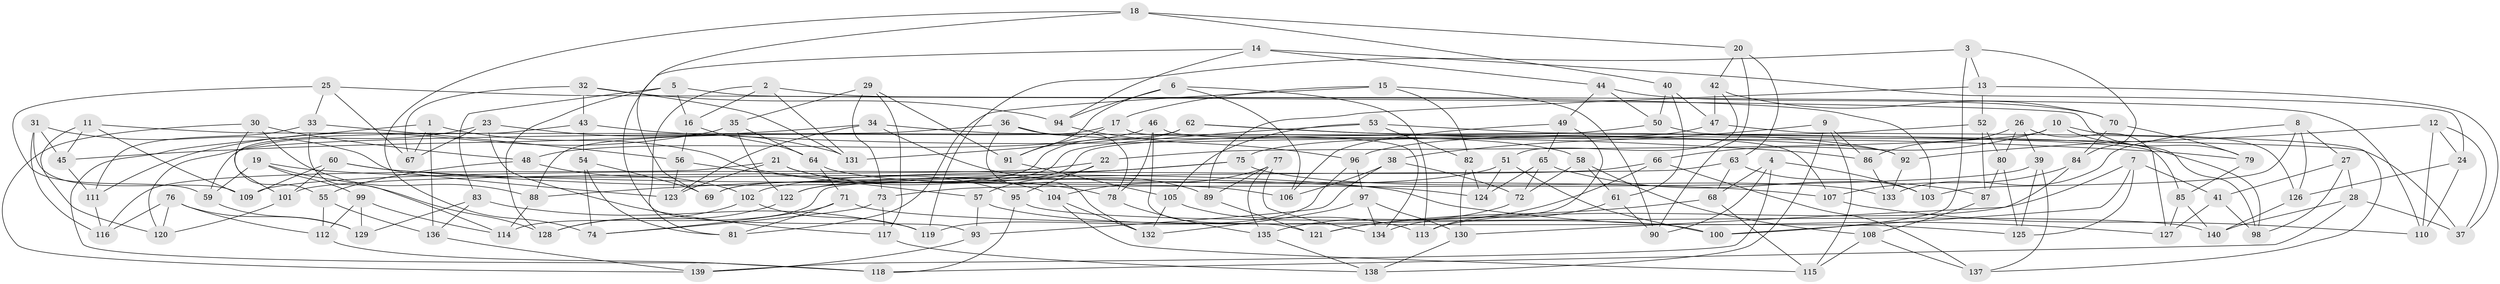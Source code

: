 // Generated by graph-tools (version 1.1) at 2025/58/03/09/25 04:58:09]
// undirected, 140 vertices, 280 edges
graph export_dot {
graph [start="1"]
  node [color=gray90,style=filled];
  1;
  2;
  3;
  4;
  5;
  6;
  7;
  8;
  9;
  10;
  11;
  12;
  13;
  14;
  15;
  16;
  17;
  18;
  19;
  20;
  21;
  22;
  23;
  24;
  25;
  26;
  27;
  28;
  29;
  30;
  31;
  32;
  33;
  34;
  35;
  36;
  37;
  38;
  39;
  40;
  41;
  42;
  43;
  44;
  45;
  46;
  47;
  48;
  49;
  50;
  51;
  52;
  53;
  54;
  55;
  56;
  57;
  58;
  59;
  60;
  61;
  62;
  63;
  64;
  65;
  66;
  67;
  68;
  69;
  70;
  71;
  72;
  73;
  74;
  75;
  76;
  77;
  78;
  79;
  80;
  81;
  82;
  83;
  84;
  85;
  86;
  87;
  88;
  89;
  90;
  91;
  92;
  93;
  94;
  95;
  96;
  97;
  98;
  99;
  100;
  101;
  102;
  103;
  104;
  105;
  106;
  107;
  108;
  109;
  110;
  111;
  112;
  113;
  114;
  115;
  116;
  117;
  118;
  119;
  120;
  121;
  122;
  123;
  124;
  125;
  126;
  127;
  128;
  129;
  130;
  131;
  132;
  133;
  134;
  135;
  136;
  137;
  138;
  139;
  140;
  1 -- 118;
  1 -- 95;
  1 -- 136;
  1 -- 67;
  2 -- 81;
  2 -- 103;
  2 -- 131;
  2 -- 16;
  3 -- 100;
  3 -- 119;
  3 -- 13;
  3 -- 84;
  4 -- 103;
  4 -- 68;
  4 -- 90;
  4 -- 139;
  5 -- 16;
  5 -- 83;
  5 -- 110;
  5 -- 128;
  6 -- 94;
  6 -- 113;
  6 -- 106;
  6 -- 91;
  7 -- 113;
  7 -- 100;
  7 -- 125;
  7 -- 41;
  8 -- 126;
  8 -- 27;
  8 -- 103;
  8 -- 133;
  9 -- 115;
  9 -- 86;
  9 -- 138;
  9 -- 38;
  10 -- 98;
  10 -- 22;
  10 -- 66;
  10 -- 126;
  11 -- 120;
  11 -- 109;
  11 -- 37;
  11 -- 45;
  12 -- 24;
  12 -- 92;
  12 -- 37;
  12 -- 110;
  13 -- 37;
  13 -- 89;
  13 -- 52;
  14 -- 94;
  14 -- 24;
  14 -- 93;
  14 -- 44;
  15 -- 82;
  15 -- 90;
  15 -- 17;
  15 -- 81;
  16 -- 56;
  16 -- 64;
  17 -- 134;
  17 -- 88;
  17 -- 91;
  18 -- 20;
  18 -- 69;
  18 -- 74;
  18 -- 40;
  19 -- 128;
  19 -- 99;
  19 -- 59;
  19 -- 127;
  20 -- 63;
  20 -- 90;
  20 -- 42;
  21 -- 78;
  21 -- 104;
  21 -- 116;
  21 -- 123;
  22 -- 57;
  22 -- 95;
  22 -- 101;
  23 -- 67;
  23 -- 117;
  23 -- 131;
  23 -- 120;
  24 -- 110;
  24 -- 126;
  25 -- 33;
  25 -- 59;
  25 -- 79;
  25 -- 67;
  26 -- 127;
  26 -- 86;
  26 -- 39;
  26 -- 80;
  27 -- 41;
  27 -- 28;
  27 -- 98;
  28 -- 140;
  28 -- 118;
  28 -- 37;
  29 -- 91;
  29 -- 73;
  29 -- 35;
  29 -- 117;
  30 -- 139;
  30 -- 48;
  30 -- 55;
  30 -- 88;
  31 -- 109;
  31 -- 123;
  31 -- 45;
  31 -- 116;
  32 -- 43;
  32 -- 94;
  32 -- 131;
  32 -- 67;
  33 -- 56;
  33 -- 111;
  33 -- 114;
  34 -- 123;
  34 -- 92;
  34 -- 45;
  34 -- 89;
  35 -- 111;
  35 -- 122;
  35 -- 64;
  36 -- 59;
  36 -- 58;
  36 -- 78;
  36 -- 132;
  38 -- 93;
  38 -- 106;
  38 -- 72;
  39 -- 73;
  39 -- 137;
  39 -- 125;
  40 -- 61;
  40 -- 50;
  40 -- 47;
  41 -- 127;
  41 -- 98;
  42 -- 70;
  42 -- 47;
  42 -- 51;
  43 -- 101;
  43 -- 54;
  43 -- 86;
  44 -- 49;
  44 -- 50;
  44 -- 70;
  45 -- 111;
  46 -- 78;
  46 -- 121;
  46 -- 48;
  46 -- 107;
  47 -- 137;
  47 -- 75;
  48 -- 55;
  48 -- 102;
  49 -- 65;
  49 -- 106;
  49 -- 113;
  50 -- 122;
  50 -- 98;
  51 -- 100;
  51 -- 122;
  51 -- 124;
  52 -- 96;
  52 -- 80;
  52 -- 87;
  53 -- 69;
  53 -- 82;
  53 -- 85;
  53 -- 105;
  54 -- 81;
  54 -- 74;
  54 -- 69;
  55 -- 136;
  55 -- 112;
  56 -- 57;
  56 -- 123;
  57 -- 100;
  57 -- 93;
  58 -- 108;
  58 -- 61;
  58 -- 72;
  59 -- 129;
  60 -- 107;
  60 -- 124;
  60 -- 101;
  60 -- 109;
  61 -- 90;
  61 -- 134;
  62 -- 69;
  62 -- 79;
  62 -- 92;
  62 -- 131;
  63 -- 68;
  63 -- 103;
  63 -- 114;
  64 -- 71;
  64 -- 106;
  65 -- 124;
  65 -- 87;
  65 -- 72;
  66 -- 109;
  66 -- 121;
  66 -- 137;
  68 -- 121;
  68 -- 115;
  70 -- 84;
  70 -- 79;
  71 -- 125;
  71 -- 81;
  71 -- 74;
  72 -- 135;
  73 -- 117;
  73 -- 74;
  75 -- 102;
  75 -- 133;
  75 -- 88;
  76 -- 116;
  76 -- 112;
  76 -- 120;
  76 -- 129;
  77 -- 134;
  77 -- 135;
  77 -- 104;
  77 -- 89;
  78 -- 135;
  79 -- 85;
  80 -- 87;
  80 -- 125;
  82 -- 130;
  82 -- 124;
  83 -- 129;
  83 -- 136;
  83 -- 119;
  84 -- 130;
  84 -- 107;
  85 -- 127;
  85 -- 140;
  86 -- 133;
  87 -- 108;
  88 -- 114;
  89 -- 121;
  91 -- 105;
  92 -- 133;
  93 -- 139;
  94 -- 96;
  95 -- 118;
  95 -- 140;
  96 -- 119;
  96 -- 97;
  97 -- 130;
  97 -- 132;
  97 -- 134;
  99 -- 114;
  99 -- 112;
  99 -- 129;
  101 -- 120;
  102 -- 119;
  102 -- 128;
  104 -- 115;
  104 -- 132;
  105 -- 113;
  105 -- 132;
  107 -- 110;
  108 -- 137;
  108 -- 115;
  111 -- 116;
  112 -- 118;
  117 -- 138;
  122 -- 128;
  126 -- 140;
  130 -- 138;
  135 -- 138;
  136 -- 139;
}
